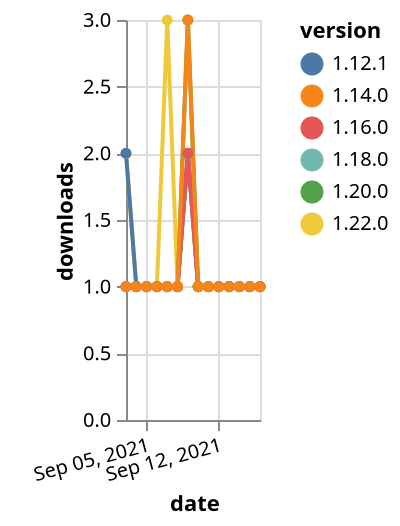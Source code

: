 {"$schema": "https://vega.github.io/schema/vega-lite/v5.json", "description": "A simple bar chart with embedded data.", "data": {"values": [{"date": "2021-09-03", "total": 172, "delta": 1, "version": "1.18.0"}, {"date": "2021-09-04", "total": 173, "delta": 1, "version": "1.18.0"}, {"date": "2021-09-05", "total": 174, "delta": 1, "version": "1.18.0"}, {"date": "2021-09-06", "total": 175, "delta": 1, "version": "1.18.0"}, {"date": "2021-09-07", "total": 176, "delta": 1, "version": "1.18.0"}, {"date": "2021-09-08", "total": 177, "delta": 1, "version": "1.18.0"}, {"date": "2021-09-09", "total": 179, "delta": 2, "version": "1.18.0"}, {"date": "2021-09-10", "total": 180, "delta": 1, "version": "1.18.0"}, {"date": "2021-09-11", "total": 181, "delta": 1, "version": "1.18.0"}, {"date": "2021-09-12", "total": 182, "delta": 1, "version": "1.18.0"}, {"date": "2021-09-13", "total": 183, "delta": 1, "version": "1.18.0"}, {"date": "2021-09-14", "total": 184, "delta": 1, "version": "1.18.0"}, {"date": "2021-09-15", "total": 185, "delta": 1, "version": "1.18.0"}, {"date": "2021-09-16", "total": 186, "delta": 1, "version": "1.18.0"}, {"date": "2021-09-03", "total": 130, "delta": 2, "version": "1.22.0"}, {"date": "2021-09-04", "total": 131, "delta": 1, "version": "1.22.0"}, {"date": "2021-09-05", "total": 132, "delta": 1, "version": "1.22.0"}, {"date": "2021-09-06", "total": 133, "delta": 1, "version": "1.22.0"}, {"date": "2021-09-07", "total": 136, "delta": 3, "version": "1.22.0"}, {"date": "2021-09-08", "total": 137, "delta": 1, "version": "1.22.0"}, {"date": "2021-09-09", "total": 139, "delta": 2, "version": "1.22.0"}, {"date": "2021-09-10", "total": 140, "delta": 1, "version": "1.22.0"}, {"date": "2021-09-11", "total": 141, "delta": 1, "version": "1.22.0"}, {"date": "2021-09-12", "total": 142, "delta": 1, "version": "1.22.0"}, {"date": "2021-09-13", "total": 143, "delta": 1, "version": "1.22.0"}, {"date": "2021-09-14", "total": 144, "delta": 1, "version": "1.22.0"}, {"date": "2021-09-15", "total": 145, "delta": 1, "version": "1.22.0"}, {"date": "2021-09-16", "total": 146, "delta": 1, "version": "1.22.0"}, {"date": "2021-09-03", "total": 253, "delta": 2, "version": "1.12.1"}, {"date": "2021-09-04", "total": 254, "delta": 1, "version": "1.12.1"}, {"date": "2021-09-05", "total": 255, "delta": 1, "version": "1.12.1"}, {"date": "2021-09-06", "total": 256, "delta": 1, "version": "1.12.1"}, {"date": "2021-09-07", "total": 257, "delta": 1, "version": "1.12.1"}, {"date": "2021-09-08", "total": 258, "delta": 1, "version": "1.12.1"}, {"date": "2021-09-09", "total": 260, "delta": 2, "version": "1.12.1"}, {"date": "2021-09-10", "total": 261, "delta": 1, "version": "1.12.1"}, {"date": "2021-09-11", "total": 262, "delta": 1, "version": "1.12.1"}, {"date": "2021-09-12", "total": 263, "delta": 1, "version": "1.12.1"}, {"date": "2021-09-13", "total": 264, "delta": 1, "version": "1.12.1"}, {"date": "2021-09-14", "total": 265, "delta": 1, "version": "1.12.1"}, {"date": "2021-09-15", "total": 266, "delta": 1, "version": "1.12.1"}, {"date": "2021-09-16", "total": 267, "delta": 1, "version": "1.12.1"}, {"date": "2021-09-03", "total": 207, "delta": 1, "version": "1.20.0"}, {"date": "2021-09-04", "total": 208, "delta": 1, "version": "1.20.0"}, {"date": "2021-09-05", "total": 209, "delta": 1, "version": "1.20.0"}, {"date": "2021-09-06", "total": 210, "delta": 1, "version": "1.20.0"}, {"date": "2021-09-07", "total": 211, "delta": 1, "version": "1.20.0"}, {"date": "2021-09-08", "total": 212, "delta": 1, "version": "1.20.0"}, {"date": "2021-09-09", "total": 215, "delta": 3, "version": "1.20.0"}, {"date": "2021-09-10", "total": 216, "delta": 1, "version": "1.20.0"}, {"date": "2021-09-11", "total": 217, "delta": 1, "version": "1.20.0"}, {"date": "2021-09-12", "total": 218, "delta": 1, "version": "1.20.0"}, {"date": "2021-09-13", "total": 219, "delta": 1, "version": "1.20.0"}, {"date": "2021-09-14", "total": 220, "delta": 1, "version": "1.20.0"}, {"date": "2021-09-15", "total": 221, "delta": 1, "version": "1.20.0"}, {"date": "2021-09-16", "total": 222, "delta": 1, "version": "1.20.0"}, {"date": "2021-09-03", "total": 196, "delta": 1, "version": "1.16.0"}, {"date": "2021-09-04", "total": 197, "delta": 1, "version": "1.16.0"}, {"date": "2021-09-05", "total": 198, "delta": 1, "version": "1.16.0"}, {"date": "2021-09-06", "total": 199, "delta": 1, "version": "1.16.0"}, {"date": "2021-09-07", "total": 200, "delta": 1, "version": "1.16.0"}, {"date": "2021-09-08", "total": 201, "delta": 1, "version": "1.16.0"}, {"date": "2021-09-09", "total": 203, "delta": 2, "version": "1.16.0"}, {"date": "2021-09-10", "total": 204, "delta": 1, "version": "1.16.0"}, {"date": "2021-09-11", "total": 205, "delta": 1, "version": "1.16.0"}, {"date": "2021-09-12", "total": 206, "delta": 1, "version": "1.16.0"}, {"date": "2021-09-13", "total": 207, "delta": 1, "version": "1.16.0"}, {"date": "2021-09-14", "total": 208, "delta": 1, "version": "1.16.0"}, {"date": "2021-09-15", "total": 209, "delta": 1, "version": "1.16.0"}, {"date": "2021-09-16", "total": 210, "delta": 1, "version": "1.16.0"}, {"date": "2021-09-03", "total": 361, "delta": 1, "version": "1.14.0"}, {"date": "2021-09-04", "total": 362, "delta": 1, "version": "1.14.0"}, {"date": "2021-09-05", "total": 363, "delta": 1, "version": "1.14.0"}, {"date": "2021-09-06", "total": 364, "delta": 1, "version": "1.14.0"}, {"date": "2021-09-07", "total": 365, "delta": 1, "version": "1.14.0"}, {"date": "2021-09-08", "total": 366, "delta": 1, "version": "1.14.0"}, {"date": "2021-09-09", "total": 369, "delta": 3, "version": "1.14.0"}, {"date": "2021-09-10", "total": 370, "delta": 1, "version": "1.14.0"}, {"date": "2021-09-11", "total": 371, "delta": 1, "version": "1.14.0"}, {"date": "2021-09-12", "total": 372, "delta": 1, "version": "1.14.0"}, {"date": "2021-09-13", "total": 373, "delta": 1, "version": "1.14.0"}, {"date": "2021-09-14", "total": 374, "delta": 1, "version": "1.14.0"}, {"date": "2021-09-15", "total": 375, "delta": 1, "version": "1.14.0"}, {"date": "2021-09-16", "total": 376, "delta": 1, "version": "1.14.0"}]}, "width": "container", "mark": {"type": "line", "point": {"filled": true}}, "encoding": {"x": {"field": "date", "type": "temporal", "timeUnit": "yearmonthdate", "title": "date", "axis": {"labelAngle": -15}}, "y": {"field": "delta", "type": "quantitative", "title": "downloads"}, "color": {"field": "version", "type": "nominal"}, "tooltip": {"field": "delta"}}}